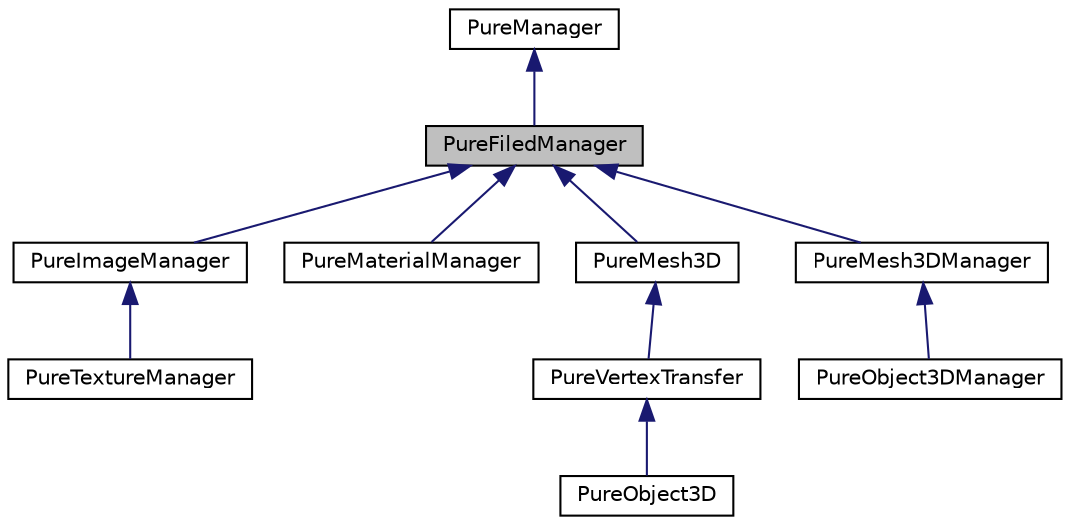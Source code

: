 digraph "PureFiledManager"
{
 // LATEX_PDF_SIZE
  edge [fontname="Helvetica",fontsize="10",labelfontname="Helvetica",labelfontsize="10"];
  node [fontname="Helvetica",fontsize="10",shape=record];
  Node1 [label="PureFiledManager",height=0.2,width=0.4,color="black", fillcolor="grey75", style="filled", fontcolor="black",tooltip="Manager loading from / saving to a file."];
  Node2 -> Node1 [dir="back",color="midnightblue",fontsize="10",style="solid",fontname="Helvetica"];
  Node2 [label="PureManager",height=0.2,width=0.4,color="black", fillcolor="white", style="filled",URL="$class_pure_manager.html",tooltip="Ancestor class for manager classes."];
  Node1 -> Node3 [dir="back",color="midnightblue",fontsize="10",style="solid",fontname="Helvetica"];
  Node3 [label="PureImageManager",height=0.2,width=0.4,color="black", fillcolor="white", style="filled",URL="$class_pure_image_manager.html",tooltip="Image manager class."];
  Node3 -> Node4 [dir="back",color="midnightblue",fontsize="10",style="solid",fontname="Helvetica"];
  Node4 [label="PureTextureManager",height=0.2,width=0.4,color="black", fillcolor="white", style="filled",URL="$class_pure_texture_manager.html",tooltip="Texture manager class."];
  Node1 -> Node5 [dir="back",color="midnightblue",fontsize="10",style="solid",fontname="Helvetica"];
  Node5 [label="PureMaterialManager",height=0.2,width=0.4,color="black", fillcolor="white", style="filled",URL="$class_pure_material_manager.html",tooltip="Material manager class."];
  Node1 -> Node6 [dir="back",color="midnightblue",fontsize="10",style="solid",fontname="Helvetica"];
  Node6 [label="PureMesh3D",height=0.2,width=0.4,color="black", fillcolor="white", style="filled",URL="$class_pure_mesh3_d.html",tooltip="3D Mesh class."];
  Node6 -> Node7 [dir="back",color="midnightblue",fontsize="10",style="solid",fontname="Helvetica"];
  Node7 [label="PureVertexTransfer",height=0.2,width=0.4,color="black", fillcolor="white", style="filled",URL="$class_pure_vertex_transfer.html",tooltip="VertexTransfer class extends Mesh3D by providing ways to transfer vertices of the mesh over the verte..."];
  Node7 -> Node8 [dir="back",color="midnightblue",fontsize="10",style="solid",fontname="Helvetica"];
  Node8 [label="PureObject3D",height=0.2,width=0.4,color="black", fillcolor="white", style="filled",URL="$class_pure_object3_d.html",tooltip="3D object class."];
  Node1 -> Node9 [dir="back",color="midnightblue",fontsize="10",style="solid",fontname="Helvetica"];
  Node9 [label="PureMesh3DManager",height=0.2,width=0.4,color="black", fillcolor="white", style="filled",URL="$class_pure_mesh3_d_manager.html",tooltip="3D mesh manager class."];
  Node9 -> Node10 [dir="back",color="midnightblue",fontsize="10",style="solid",fontname="Helvetica"];
  Node10 [label="PureObject3DManager",height=0.2,width=0.4,color="black", fillcolor="white", style="filled",URL="$class_pure_object3_d_manager.html",tooltip="3D object manager class."];
}

